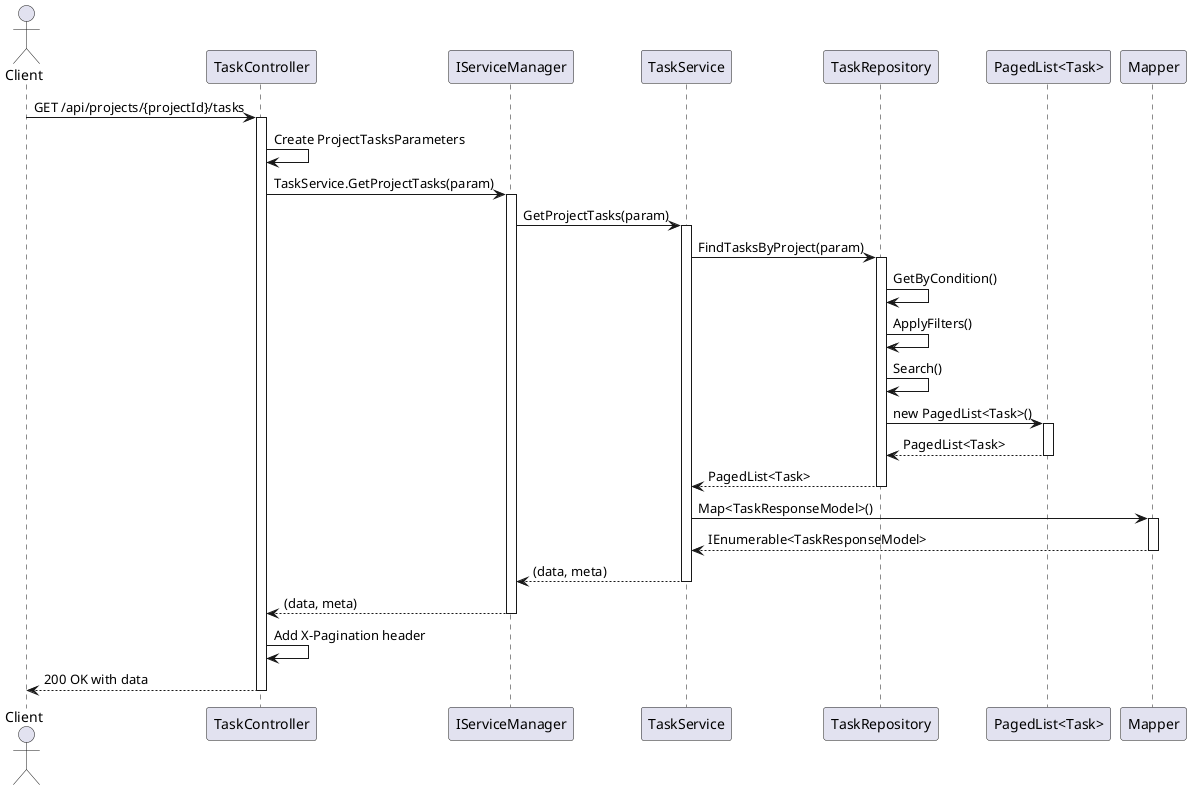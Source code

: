@startuml
actor Client
participant "TaskController" as TC
participant "IServiceManager" as ISM
participant "TaskService" as TS
participant "TaskRepository" as TR
participant "PagedList<Task>" as PL
participant "Mapper" as M

Client -> TC : GET /api/projects/{projectId}/tasks
activate TC

TC -> TC : Create ProjectTasksParameters

TC -> ISM : TaskService.GetProjectTasks(param)
activate ISM

ISM -> TS : GetProjectTasks(param)
activate TS

TS -> TR : FindTasksByProject(param)
activate TR

TR -> TR : GetByCondition()
TR -> TR : ApplyFilters()
TR -> TR : Search()
TR -> PL : new PagedList<Task>()
activate PL
PL --> TR : PagedList<Task>
deactivate PL

TR --> TS : PagedList<Task>
deactivate TR

TS -> M : Map<TaskResponseModel>()
activate M
M --> TS : IEnumerable<TaskResponseModel>
deactivate M

TS --> ISM : (data, meta)
deactivate TS

ISM --> TC : (data, meta)
deactivate ISM

TC -> TC : Add X-Pagination header
TC --> Client : 200 OK with data
deactivate TC

@enduml